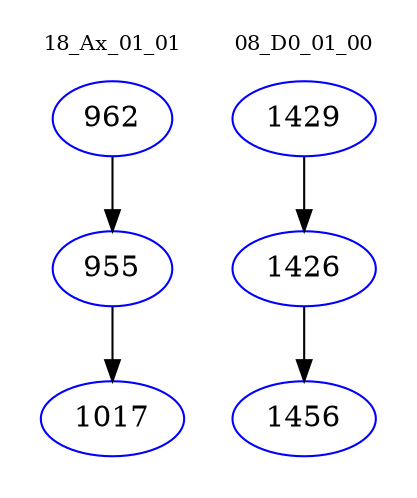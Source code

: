 digraph{
subgraph cluster_0 {
color = white
label = "18_Ax_01_01";
fontsize=10;
T0_962 [label="962", color="blue"]
T0_962 -> T0_955 [color="black"]
T0_955 [label="955", color="blue"]
T0_955 -> T0_1017 [color="black"]
T0_1017 [label="1017", color="blue"]
}
subgraph cluster_1 {
color = white
label = "08_D0_01_00";
fontsize=10;
T1_1429 [label="1429", color="blue"]
T1_1429 -> T1_1426 [color="black"]
T1_1426 [label="1426", color="blue"]
T1_1426 -> T1_1456 [color="black"]
T1_1456 [label="1456", color="blue"]
}
}
